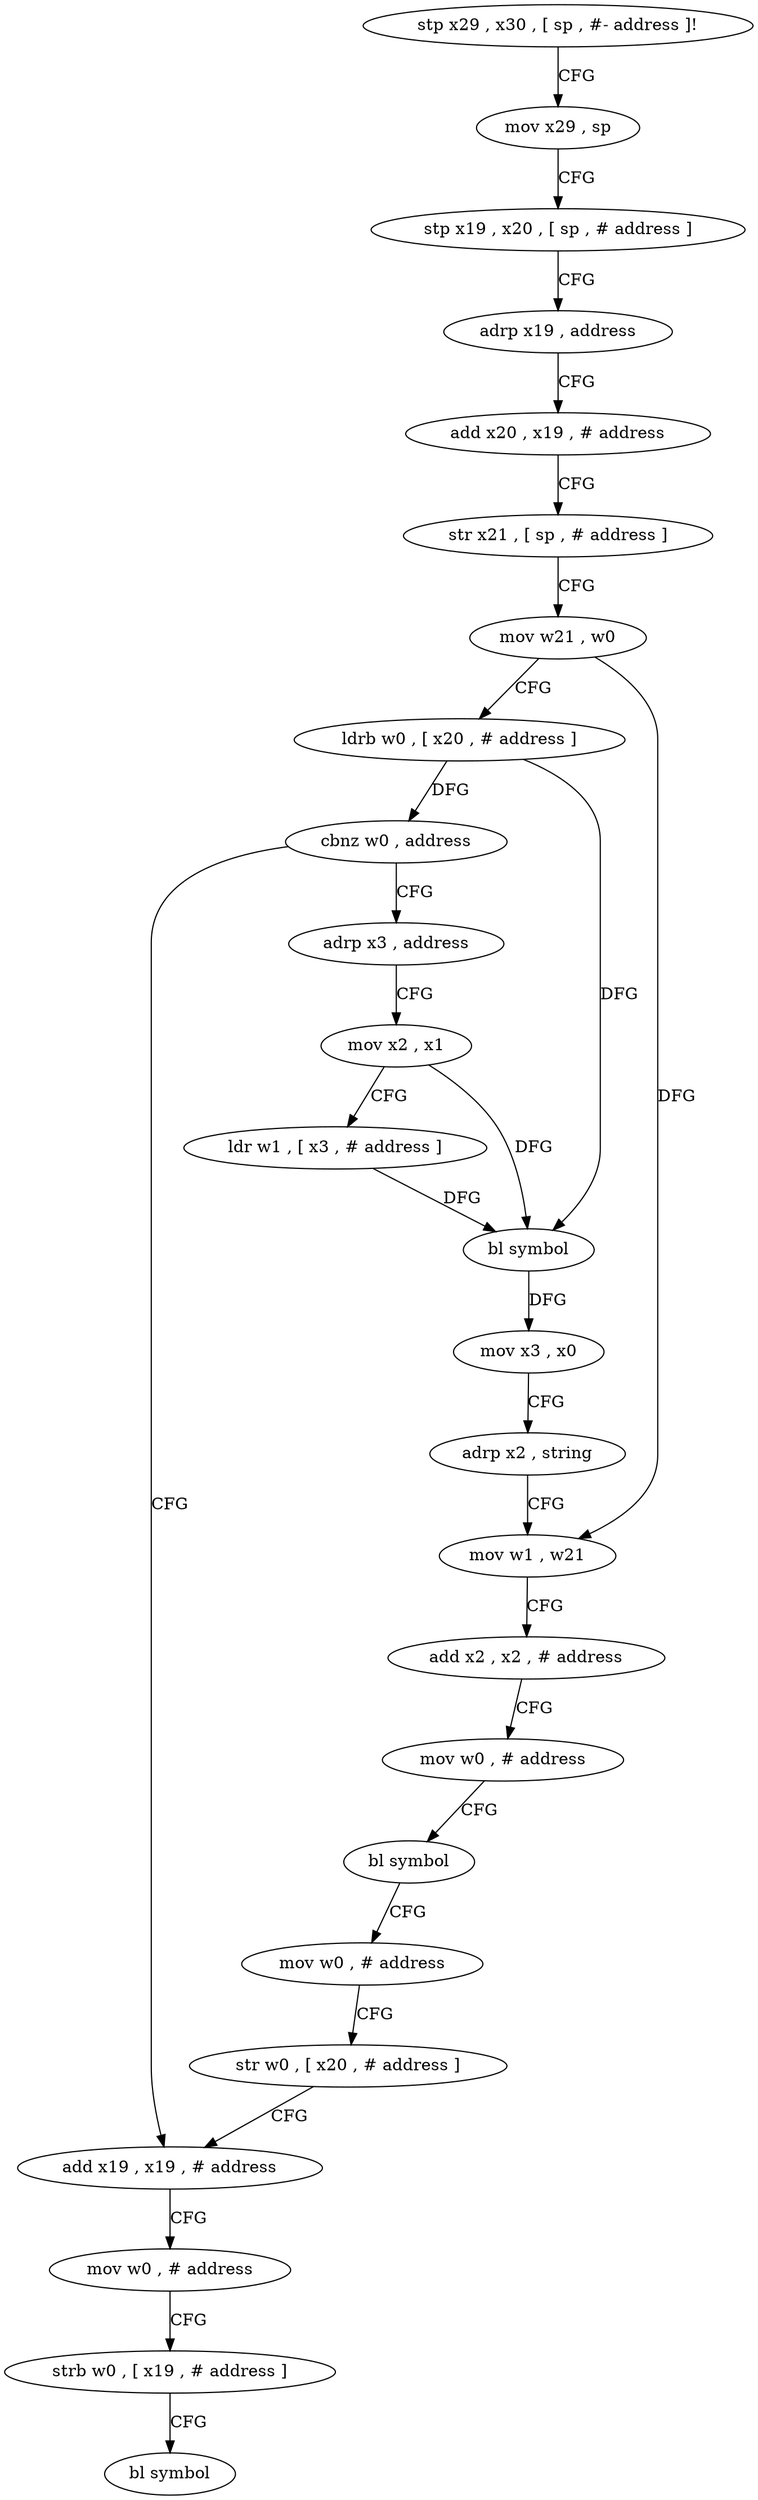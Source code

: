 digraph "func" {
"4248416" [label = "stp x29 , x30 , [ sp , #- address ]!" ]
"4248420" [label = "mov x29 , sp" ]
"4248424" [label = "stp x19 , x20 , [ sp , # address ]" ]
"4248428" [label = "adrp x19 , address" ]
"4248432" [label = "add x20 , x19 , # address" ]
"4248436" [label = "str x21 , [ sp , # address ]" ]
"4248440" [label = "mov w21 , w0" ]
"4248444" [label = "ldrb w0 , [ x20 , # address ]" ]
"4248448" [label = "cbnz w0 , address" ]
"4248500" [label = "add x19 , x19 , # address" ]
"4248452" [label = "adrp x3 , address" ]
"4248504" [label = "mov w0 , # address" ]
"4248508" [label = "strb w0 , [ x19 , # address ]" ]
"4248512" [label = "bl symbol" ]
"4248456" [label = "mov x2 , x1" ]
"4248460" [label = "ldr w1 , [ x3 , # address ]" ]
"4248464" [label = "bl symbol" ]
"4248468" [label = "mov x3 , x0" ]
"4248472" [label = "adrp x2 , string" ]
"4248476" [label = "mov w1 , w21" ]
"4248480" [label = "add x2 , x2 , # address" ]
"4248484" [label = "mov w0 , # address" ]
"4248488" [label = "bl symbol" ]
"4248492" [label = "mov w0 , # address" ]
"4248496" [label = "str w0 , [ x20 , # address ]" ]
"4248416" -> "4248420" [ label = "CFG" ]
"4248420" -> "4248424" [ label = "CFG" ]
"4248424" -> "4248428" [ label = "CFG" ]
"4248428" -> "4248432" [ label = "CFG" ]
"4248432" -> "4248436" [ label = "CFG" ]
"4248436" -> "4248440" [ label = "CFG" ]
"4248440" -> "4248444" [ label = "CFG" ]
"4248440" -> "4248476" [ label = "DFG" ]
"4248444" -> "4248448" [ label = "DFG" ]
"4248444" -> "4248464" [ label = "DFG" ]
"4248448" -> "4248500" [ label = "CFG" ]
"4248448" -> "4248452" [ label = "CFG" ]
"4248500" -> "4248504" [ label = "CFG" ]
"4248452" -> "4248456" [ label = "CFG" ]
"4248504" -> "4248508" [ label = "CFG" ]
"4248508" -> "4248512" [ label = "CFG" ]
"4248456" -> "4248460" [ label = "CFG" ]
"4248456" -> "4248464" [ label = "DFG" ]
"4248460" -> "4248464" [ label = "DFG" ]
"4248464" -> "4248468" [ label = "DFG" ]
"4248468" -> "4248472" [ label = "CFG" ]
"4248472" -> "4248476" [ label = "CFG" ]
"4248476" -> "4248480" [ label = "CFG" ]
"4248480" -> "4248484" [ label = "CFG" ]
"4248484" -> "4248488" [ label = "CFG" ]
"4248488" -> "4248492" [ label = "CFG" ]
"4248492" -> "4248496" [ label = "CFG" ]
"4248496" -> "4248500" [ label = "CFG" ]
}
